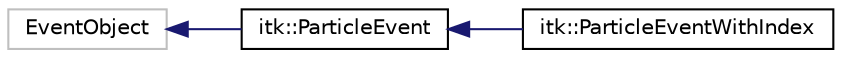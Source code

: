 digraph "Graphical Class Hierarchy"
{
  edge [fontname="Helvetica",fontsize="10",labelfontname="Helvetica",labelfontsize="10"];
  node [fontname="Helvetica",fontsize="10",shape=record];
  rankdir="LR";
  Node1 [label="EventObject",height=0.2,width=0.4,color="grey75", fillcolor="white", style="filled"];
  Node1 -> Node2 [dir="back",color="midnightblue",fontsize="10",style="solid",fontname="Helvetica"];
  Node2 [label="itk::ParticleEvent",height=0.2,width=0.4,color="black", fillcolor="white", style="filled",URL="$classitk_1_1_particle_event.html",tooltip="An event class that specializes EventObject for the PSMParticleSystem class. "];
  Node2 -> Node3 [dir="back",color="midnightblue",fontsize="10",style="solid",fontname="Helvetica"];
  Node3 [label="itk::ParticleEventWithIndex",height=0.2,width=0.4,color="black", fillcolor="white", style="filled",URL="$classitk_1_1_particle_event_with_index.html"];
}
